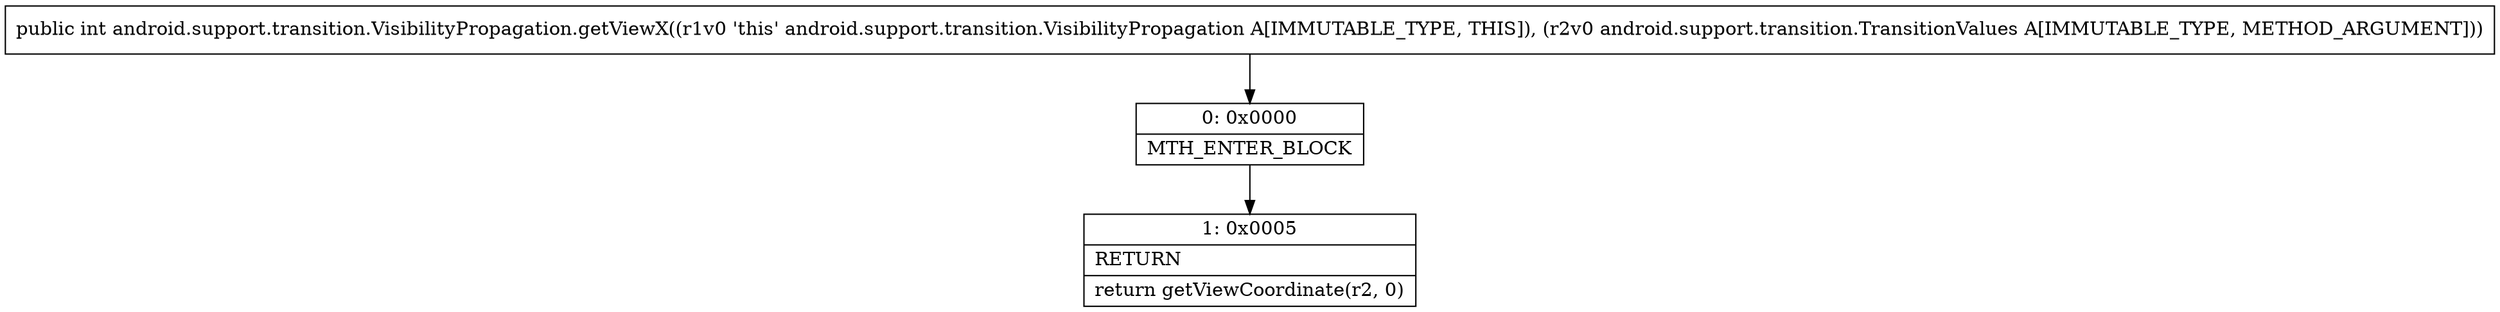digraph "CFG forandroid.support.transition.VisibilityPropagation.getViewX(Landroid\/support\/transition\/TransitionValues;)I" {
Node_0 [shape=record,label="{0\:\ 0x0000|MTH_ENTER_BLOCK\l}"];
Node_1 [shape=record,label="{1\:\ 0x0005|RETURN\l|return getViewCoordinate(r2, 0)\l}"];
MethodNode[shape=record,label="{public int android.support.transition.VisibilityPropagation.getViewX((r1v0 'this' android.support.transition.VisibilityPropagation A[IMMUTABLE_TYPE, THIS]), (r2v0 android.support.transition.TransitionValues A[IMMUTABLE_TYPE, METHOD_ARGUMENT])) }"];
MethodNode -> Node_0;
Node_0 -> Node_1;
}

